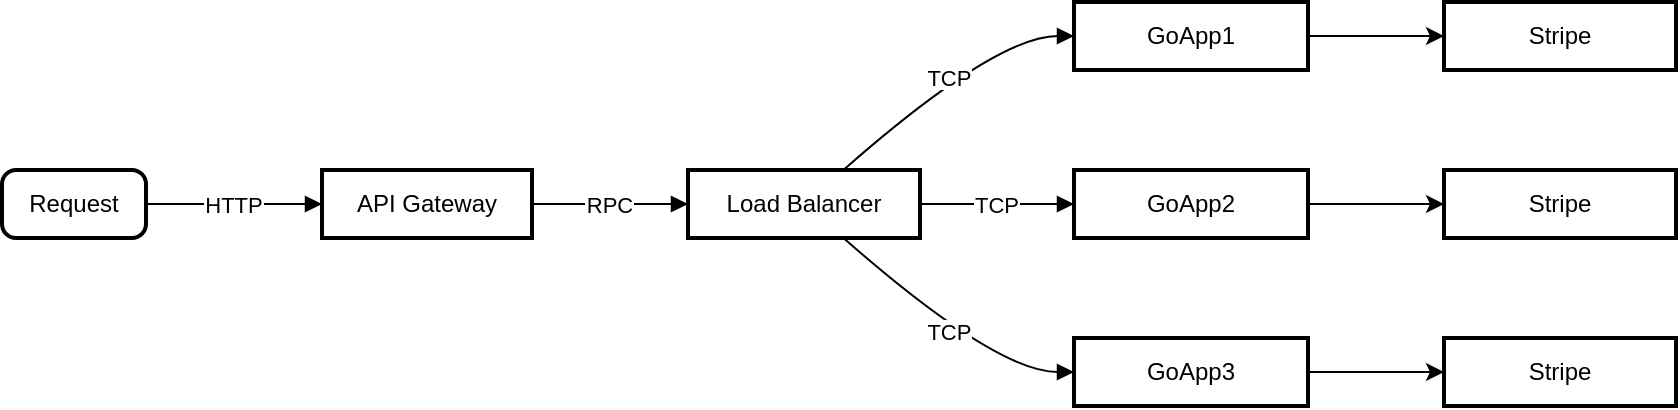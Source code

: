 <mxfile version="24.7.2" type="github">
  <diagram name="Page-1" id="0TeIM9jOOfs5sbMUtBRc">
    <mxGraphModel dx="1430" dy="779" grid="1" gridSize="10" guides="1" tooltips="1" connect="1" arrows="1" fold="1" page="1" pageScale="1" pageWidth="827" pageHeight="1169" math="0" shadow="0">
      <root>
        <mxCell id="0" />
        <mxCell id="1" parent="0" />
        <mxCell id="2" value="Request" style="rounded=1;absoluteArcSize=1;arcSize=14;whiteSpace=wrap;strokeWidth=2;" parent="1" vertex="1">
          <mxGeometry x="240" y="234" width="72" height="34" as="geometry" />
        </mxCell>
        <mxCell id="3" value="API Gateway" style="whiteSpace=wrap;strokeWidth=2;" parent="1" vertex="1">
          <mxGeometry x="400" y="234" width="105" height="34" as="geometry" />
        </mxCell>
        <mxCell id="4" value="Load Balancer" style="whiteSpace=wrap;strokeWidth=2;" parent="1" vertex="1">
          <mxGeometry x="583" y="234" width="116" height="34" as="geometry" />
        </mxCell>
        <mxCell id="5" value="GoApp1" style="whiteSpace=wrap;strokeWidth=2;" parent="1" vertex="1">
          <mxGeometry x="776" y="150" width="117" height="34" as="geometry" />
        </mxCell>
        <mxCell id="6" value="GoApp2" style="whiteSpace=wrap;strokeWidth=2;" parent="1" vertex="1">
          <mxGeometry x="776" y="234" width="117" height="34" as="geometry" />
        </mxCell>
        <mxCell id="7" value="GoApp3" style="whiteSpace=wrap;strokeWidth=2;" parent="1" vertex="1">
          <mxGeometry x="776" y="318" width="117" height="34" as="geometry" />
        </mxCell>
        <mxCell id="9" value="HTTP" style="curved=1;startArrow=none;endArrow=block;exitX=0.99;exitY=0.5;entryX=0;entryY=0.5;" parent="1" source="2" target="3" edge="1">
          <mxGeometry relative="1" as="geometry">
            <Array as="points" />
          </mxGeometry>
        </mxCell>
        <mxCell id="10" value="RPC" style="curved=1;startArrow=none;endArrow=block;exitX=1;exitY=0.5;entryX=0;entryY=0.5;" parent="1" source="3" target="4" edge="1">
          <mxGeometry relative="1" as="geometry">
            <Array as="points" />
          </mxGeometry>
        </mxCell>
        <mxCell id="11" value="TCP" style="curved=1;startArrow=none;endArrow=block;exitX=0.67;exitY=0;entryX=0;entryY=0.5;" parent="1" source="4" target="5" edge="1">
          <mxGeometry relative="1" as="geometry">
            <Array as="points">
              <mxPoint x="737" y="167" />
            </Array>
          </mxGeometry>
        </mxCell>
        <mxCell id="12" value="TCP" style="curved=1;startArrow=none;endArrow=block;exitX=1;exitY=0.5;entryX=0;entryY=0.5;" parent="1" source="4" target="6" edge="1">
          <mxGeometry relative="1" as="geometry">
            <Array as="points" />
          </mxGeometry>
        </mxCell>
        <mxCell id="13" value="TCP" style="curved=1;startArrow=none;endArrow=block;exitX=0.67;exitY=1;entryX=0;entryY=0.5;" parent="1" source="4" target="7" edge="1">
          <mxGeometry relative="1" as="geometry">
            <Array as="points">
              <mxPoint x="737" y="335" />
            </Array>
          </mxGeometry>
        </mxCell>
        <mxCell id="07limylhBkk0yVVksVqk-14" value="Stripe" style="whiteSpace=wrap;strokeWidth=2;" vertex="1" parent="1">
          <mxGeometry x="961" y="234" width="116" height="34" as="geometry" />
        </mxCell>
        <mxCell id="07limylhBkk0yVVksVqk-18" value="" style="endArrow=classic;html=1;rounded=0;exitX=1;exitY=0.5;exitDx=0;exitDy=0;entryX=0;entryY=0.5;entryDx=0;entryDy=0;" edge="1" parent="1" source="6" target="07limylhBkk0yVVksVqk-14">
          <mxGeometry width="50" height="50" relative="1" as="geometry">
            <mxPoint x="760" y="290" as="sourcePoint" />
            <mxPoint x="810" y="240" as="targetPoint" />
          </mxGeometry>
        </mxCell>
        <mxCell id="07limylhBkk0yVVksVqk-21" value="Stripe" style="whiteSpace=wrap;strokeWidth=2;" vertex="1" parent="1">
          <mxGeometry x="961" y="318" width="116" height="34" as="geometry" />
        </mxCell>
        <mxCell id="07limylhBkk0yVVksVqk-22" value="Stripe" style="whiteSpace=wrap;strokeWidth=2;" vertex="1" parent="1">
          <mxGeometry x="961" y="150" width="116" height="34" as="geometry" />
        </mxCell>
        <mxCell id="07limylhBkk0yVVksVqk-23" value="" style="endArrow=classic;html=1;rounded=0;exitX=1;exitY=0.5;exitDx=0;exitDy=0;entryX=0;entryY=0.5;entryDx=0;entryDy=0;" edge="1" parent="1" source="7" target="07limylhBkk0yVVksVqk-21">
          <mxGeometry width="50" height="50" relative="1" as="geometry">
            <mxPoint x="903" y="261" as="sourcePoint" />
            <mxPoint x="971" y="261" as="targetPoint" />
          </mxGeometry>
        </mxCell>
        <mxCell id="07limylhBkk0yVVksVqk-24" value="" style="endArrow=classic;html=1;rounded=0;exitX=1;exitY=0.5;exitDx=0;exitDy=0;entryX=0;entryY=0.5;entryDx=0;entryDy=0;" edge="1" parent="1" source="5" target="07limylhBkk0yVVksVqk-22">
          <mxGeometry width="50" height="50" relative="1" as="geometry">
            <mxPoint x="893" y="166.66" as="sourcePoint" />
            <mxPoint x="961" y="166.66" as="targetPoint" />
          </mxGeometry>
        </mxCell>
      </root>
    </mxGraphModel>
  </diagram>
</mxfile>
